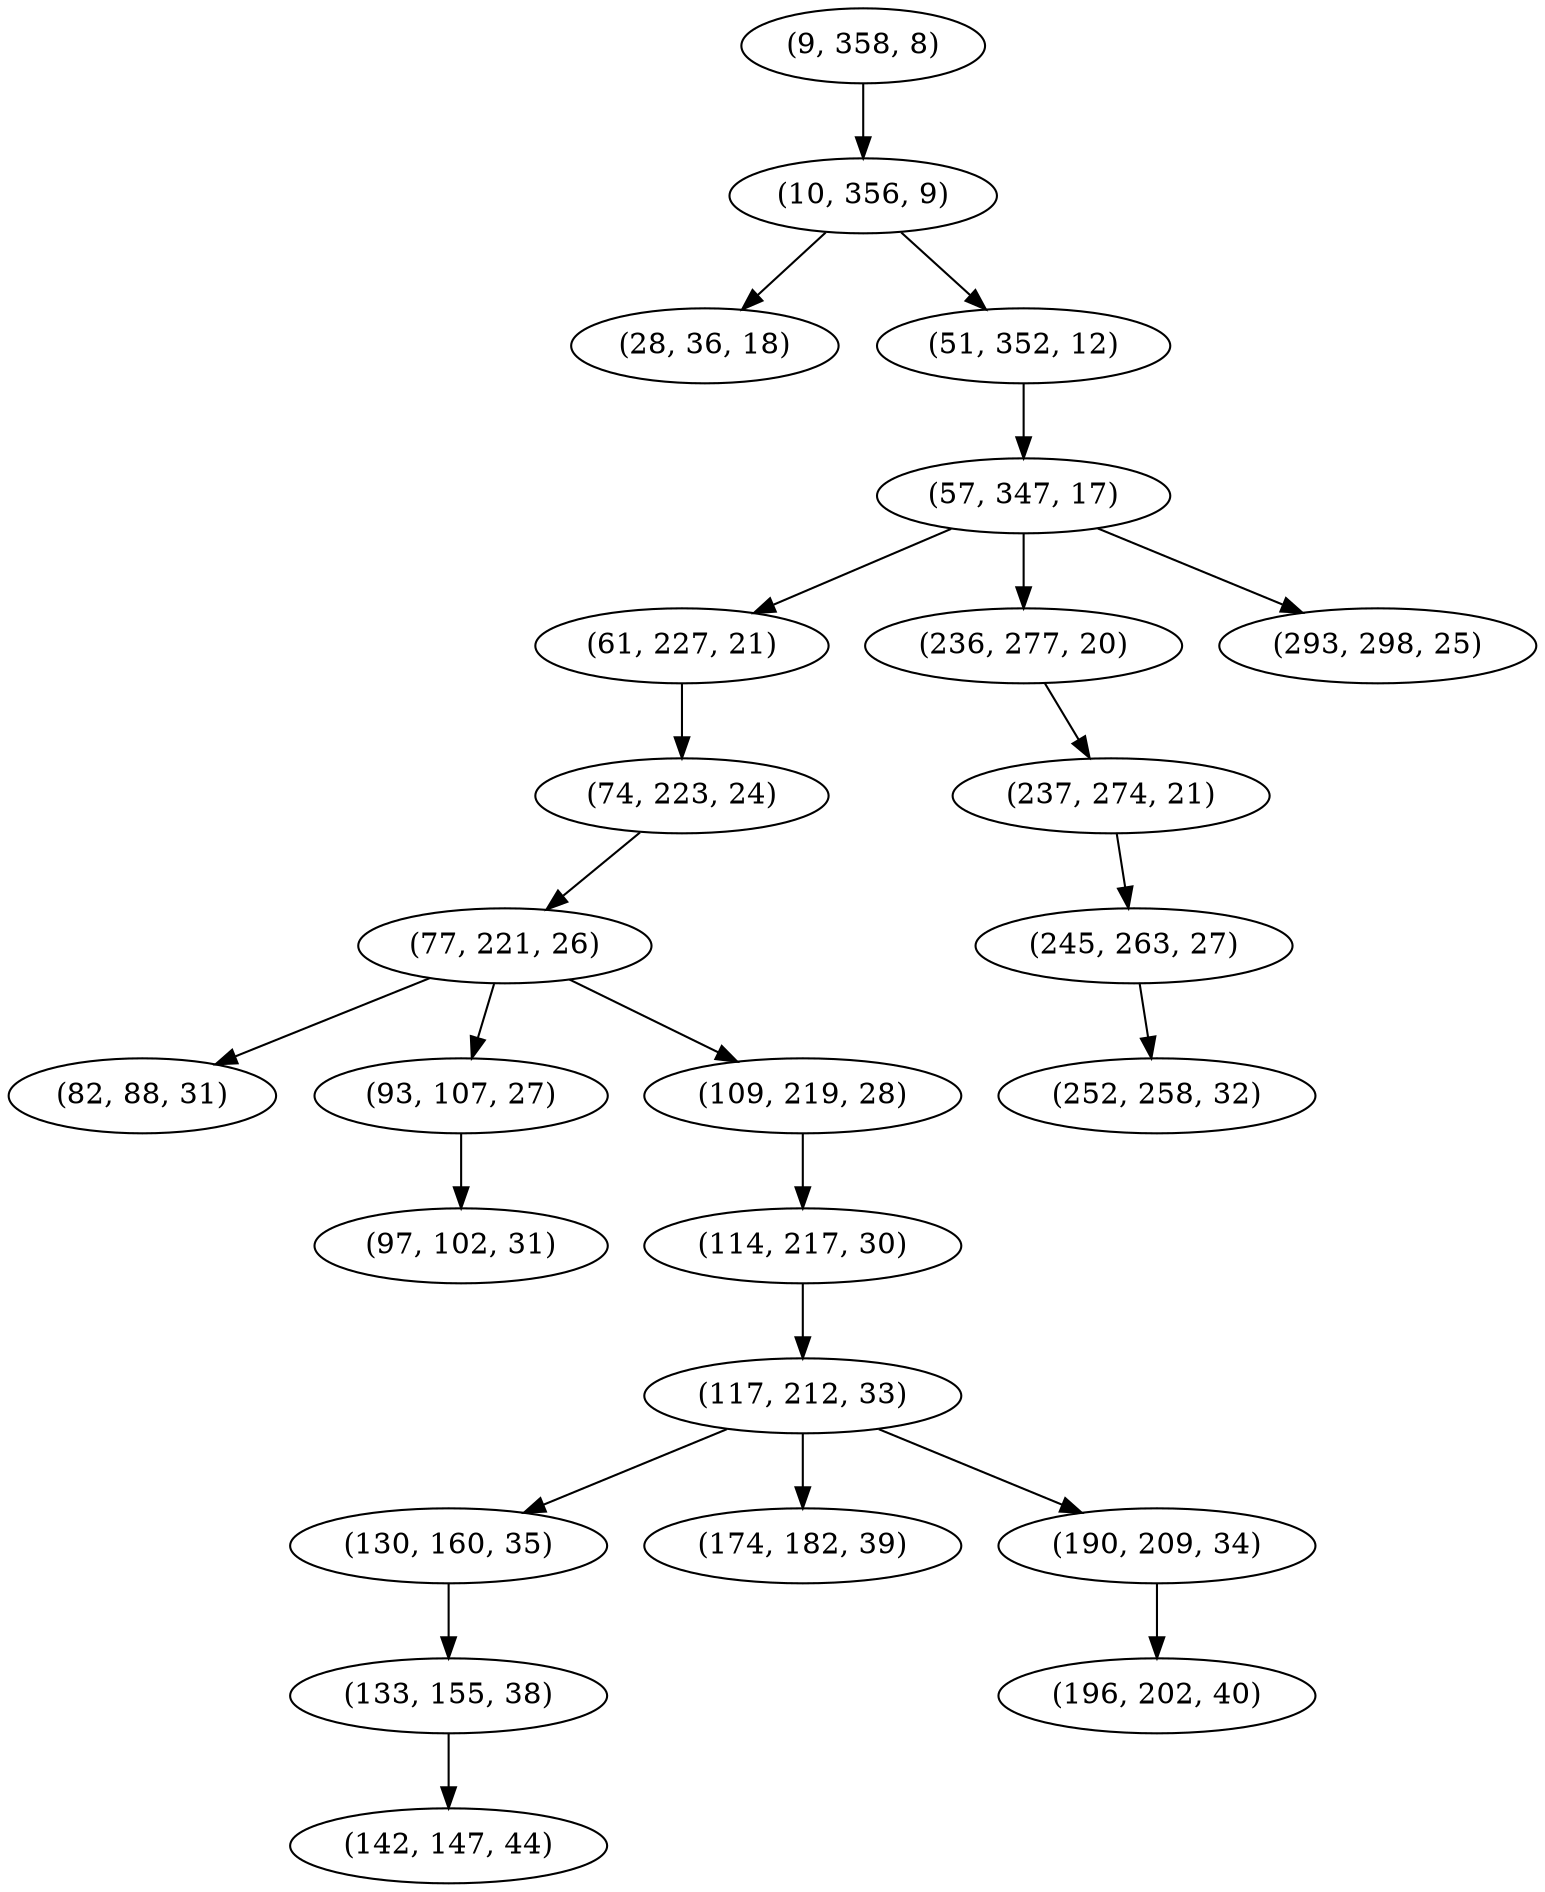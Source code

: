 digraph tree {
    "(9, 358, 8)";
    "(10, 356, 9)";
    "(28, 36, 18)";
    "(51, 352, 12)";
    "(57, 347, 17)";
    "(61, 227, 21)";
    "(74, 223, 24)";
    "(77, 221, 26)";
    "(82, 88, 31)";
    "(93, 107, 27)";
    "(97, 102, 31)";
    "(109, 219, 28)";
    "(114, 217, 30)";
    "(117, 212, 33)";
    "(130, 160, 35)";
    "(133, 155, 38)";
    "(142, 147, 44)";
    "(174, 182, 39)";
    "(190, 209, 34)";
    "(196, 202, 40)";
    "(236, 277, 20)";
    "(237, 274, 21)";
    "(245, 263, 27)";
    "(252, 258, 32)";
    "(293, 298, 25)";
    "(9, 358, 8)" -> "(10, 356, 9)";
    "(10, 356, 9)" -> "(28, 36, 18)";
    "(10, 356, 9)" -> "(51, 352, 12)";
    "(51, 352, 12)" -> "(57, 347, 17)";
    "(57, 347, 17)" -> "(61, 227, 21)";
    "(57, 347, 17)" -> "(236, 277, 20)";
    "(57, 347, 17)" -> "(293, 298, 25)";
    "(61, 227, 21)" -> "(74, 223, 24)";
    "(74, 223, 24)" -> "(77, 221, 26)";
    "(77, 221, 26)" -> "(82, 88, 31)";
    "(77, 221, 26)" -> "(93, 107, 27)";
    "(77, 221, 26)" -> "(109, 219, 28)";
    "(93, 107, 27)" -> "(97, 102, 31)";
    "(109, 219, 28)" -> "(114, 217, 30)";
    "(114, 217, 30)" -> "(117, 212, 33)";
    "(117, 212, 33)" -> "(130, 160, 35)";
    "(117, 212, 33)" -> "(174, 182, 39)";
    "(117, 212, 33)" -> "(190, 209, 34)";
    "(130, 160, 35)" -> "(133, 155, 38)";
    "(133, 155, 38)" -> "(142, 147, 44)";
    "(190, 209, 34)" -> "(196, 202, 40)";
    "(236, 277, 20)" -> "(237, 274, 21)";
    "(237, 274, 21)" -> "(245, 263, 27)";
    "(245, 263, 27)" -> "(252, 258, 32)";
}
